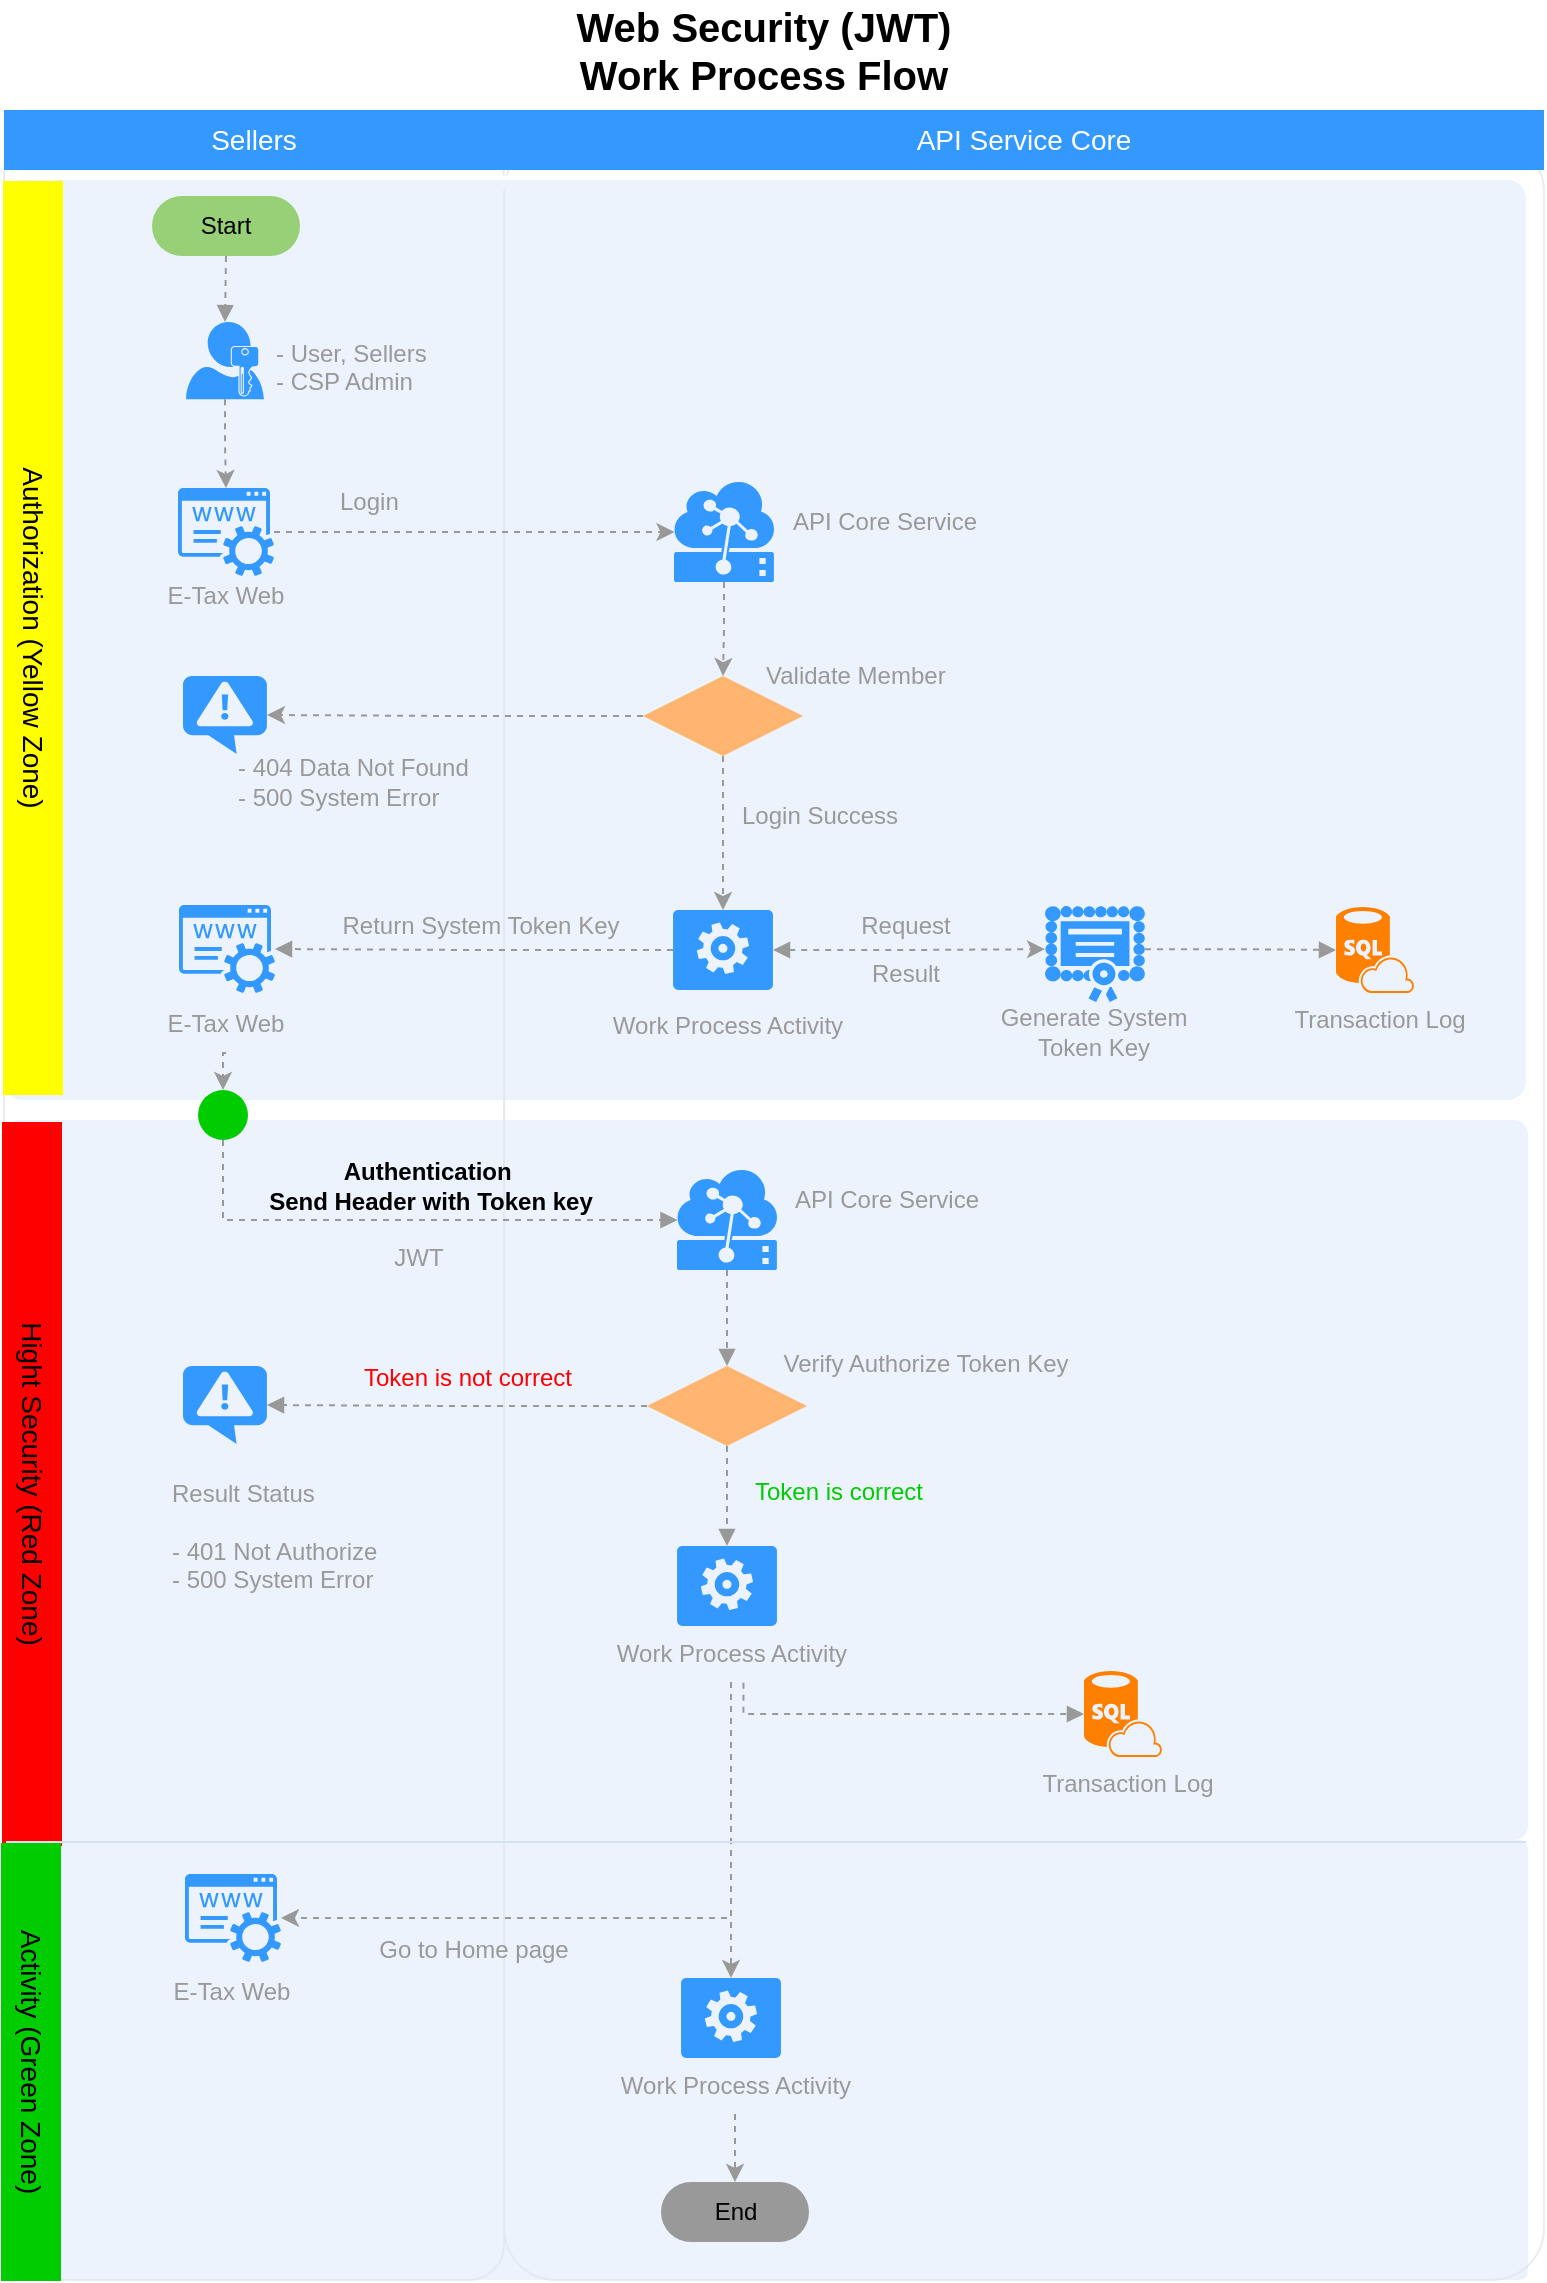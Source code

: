 <mxfile version="10.8.0" type="github"><diagram id="uKhTOOkc4RjVoIDiIBSb" name="Page-1"><mxGraphModel dx="1220" dy="634" grid="1" gridSize="10" guides="1" tooltips="1" connect="1" arrows="1" fold="1" page="1" pageScale="1" pageWidth="827" pageHeight="1169" math="0" shadow="0"><root><mxCell id="0"/><mxCell id="1" parent="0"/><mxCell id="6sQilXlq9aWwROgTPHyi-13" value="" style="rounded=1;whiteSpace=wrap;html=1;strokeColor=#E6E6E6;strokeWidth=1;fillColor=#FFFFFF;fontFamily=Helvetica;fontSize=14;fontColor=#FFB366;opacity=75;verticalAlign=top;fontStyle=1;arcSize=5;" parent="1" vertex="1"><mxGeometry x="290" y="80" width="520" height="1070" as="geometry"/></mxCell><mxCell id="6sQilXlq9aWwROgTPHyi-14" value="" style="rounded=1;whiteSpace=wrap;html=1;strokeColor=#E6E6E6;strokeWidth=1;fillColor=#FFFFFF;fontFamily=Helvetica;fontSize=14;fontColor=#FFB366;opacity=75;verticalAlign=top;fontStyle=1;arcSize=7;" parent="1" vertex="1"><mxGeometry x="40" y="80" width="250" height="1070" as="geometry"/></mxCell><mxCell id="6sQilXlq9aWwROgTPHyi-17" value="" style="shape=mxgraph.arrows.two_way_arrow_horizontal;html=1;verticalLabelPosition=bottom;verticalAlign=top;strokeWidth=2;strokeColor=none;dashed=1;fillColor=#FFFFFF;fontFamily=Verdana;fontSize=12;fontColor=#00BEF2" parent="1" vertex="1"><mxGeometry x="255.5" y="94" width="67" height="15" as="geometry"/></mxCell><mxCell id="6sQilXlq9aWwROgTPHyi-2" value="" style="rounded=1;whiteSpace=wrap;html=1;strokeColor=none;strokeWidth=1;fillColor=#dae8fc;fontSize=12;align=center;arcSize=2;opacity=50;" parent="1" vertex="1"><mxGeometry x="41" y="930" width="761" height="220" as="geometry"/></mxCell><mxCell id="c5TUyID_wUQy5QC_Ev8x-5" value="" style="rounded=1;whiteSpace=wrap;html=1;strokeColor=none;strokeWidth=1;fillColor=#dae8fc;fontSize=12;align=center;arcSize=2;opacity=50;" parent="1" vertex="1"><mxGeometry x="41" y="570" width="761" height="360" as="geometry"/></mxCell><mxCell id="DHfANPkJmQPyuI54mYjM-5" value="" style="rounded=1;whiteSpace=wrap;html=1;strokeColor=none;strokeWidth=1;fillColor=#dae8fc;fontSize=12;align=center;arcSize=2;opacity=50;" parent="1" vertex="1"><mxGeometry x="40" y="100" width="761" height="460" as="geometry"/></mxCell><mxCell id="DHfANPkJmQPyuI54mYjM-11" value="Web Security (JWT)&lt;br&gt;Work Process Flow" style="text;html=1;strokeColor=none;fillColor=none;align=center;verticalAlign=middle;whiteSpace=wrap;rounded=0;fontStyle=1;fontSize=20;" parent="1" vertex="1"><mxGeometry x="290" y="10" width="260" height="50" as="geometry"/></mxCell><mxCell id="DHfANPkJmQPyuI54mYjM-95" style="edgeStyle=orthogonalEdgeStyle;rounded=0;orthogonalLoop=1;jettySize=auto;html=1;exitX=0.5;exitY=1;exitDx=0;exitDy=0;exitPerimeter=0;entryX=0.5;entryY=0;entryDx=0;entryDy=0;dashed=1;startArrow=none;startFill=0;endArrow=block;endFill=1;strokeColor=#999999;" parent="1" source="DHfANPkJmQPyuI54mYjM-16" target="DHfANPkJmQPyuI54mYjM-94" edge="1"><mxGeometry relative="1" as="geometry"/></mxCell><mxCell id="DHfANPkJmQPyuI54mYjM-16" value="" style="shadow=0;dashed=0;html=1;strokeColor=none;labelPosition=center;verticalLabelPosition=bottom;verticalAlign=top;align=center;shape=mxgraph.mscae.cloud.iot_edge;fillColor=#3399FF;pointerEvents=1;fontSize=12;fontColor=#999999;" parent="1" vertex="1"><mxGeometry x="376.5" y="595" width="50" height="50" as="geometry"/></mxCell><mxCell id="DHfANPkJmQPyuI54mYjM-21" value="" style="verticalLabelPosition=bottom;html=1;verticalAlign=top;align=center;strokeColor=none;fillColor=#3399FF;shape=mxgraph.azure.notification_topic;fontSize=12;fontColor=#999999;" parent="1" vertex="1"><mxGeometry x="129.5" y="693" width="42" height="39" as="geometry"/></mxCell><mxCell id="DHfANPkJmQPyuI54mYjM-36" value="Result Status&lt;br&gt;&lt;br&gt;- 401 Not Authorize&lt;br&gt;- 500 System Error&lt;br&gt;" style="text;html=1;strokeColor=none;fillColor=none;align=left;verticalAlign=middle;whiteSpace=wrap;rounded=0;fontSize=12;fontColor=#999999;" parent="1" vertex="1"><mxGeometry x="122" y="739" width="143" height="77" as="geometry"/></mxCell><mxCell id="DHfANPkJmQPyuI54mYjM-38" style="edgeStyle=orthogonalEdgeStyle;rounded=0;orthogonalLoop=1;jettySize=auto;html=1;fontSize=14;strokeColor=#999999;dashed=1;entryX=0.005;entryY=0.5;entryDx=0;entryDy=0;entryPerimeter=0;" parent="1" source="DHfANPkJmQPyuI54mYjM-41" target="DHfANPkJmQPyuI54mYjM-50" edge="1"><mxGeometry relative="1" as="geometry"><mxPoint x="521" y="303" as="targetPoint"/><mxPoint x="187" y="303" as="sourcePoint"/></mxGeometry></mxCell><mxCell id="DHfANPkJmQPyuI54mYjM-39" value="Login" style="text;html=1;strokeColor=none;fillColor=none;align=left;verticalAlign=middle;whiteSpace=wrap;rounded=0;fontSize=12;fontColor=#999999;" parent="1" vertex="1"><mxGeometry x="205.5" y="251" width="59" height="20" as="geometry"/></mxCell><mxCell id="DHfANPkJmQPyuI54mYjM-43" style="edgeStyle=orthogonalEdgeStyle;rounded=0;orthogonalLoop=1;jettySize=auto;html=1;exitX=0.5;exitY=1;exitDx=0;exitDy=0;dashed=1;strokeColor=#999999;exitPerimeter=0;" parent="1" source="DHfANPkJmQPyuI54mYjM-59" target="DHfANPkJmQPyuI54mYjM-41" edge="1"><mxGeometry relative="1" as="geometry"><mxPoint x="151" y="259" as="sourcePoint"/><mxPoint x="151" y="315" as="targetPoint"/></mxGeometry></mxCell><mxCell id="DHfANPkJmQPyuI54mYjM-44" value="" style="group" parent="1" vertex="1" connectable="0"><mxGeometry x="675" y="453.5" width="108" height="79" as="geometry"/></mxCell><mxCell id="DHfANPkJmQPyuI54mYjM-45" value="" style="group" parent="DHfANPkJmQPyuI54mYjM-44" vertex="1" connectable="0"><mxGeometry width="108" height="79" as="geometry"/></mxCell><mxCell id="DHfANPkJmQPyuI54mYjM-46" value="Transaction Log" style="text;html=1;strokeColor=none;fillColor=none;align=center;verticalAlign=middle;whiteSpace=wrap;rounded=0;fontSize=12;fontColor=#999999;" parent="DHfANPkJmQPyuI54mYjM-45" vertex="1"><mxGeometry x="-1" y="52" width="108" height="29" as="geometry"/></mxCell><mxCell id="DHfANPkJmQPyuI54mYjM-47" value="" style="verticalLabelPosition=bottom;html=1;verticalAlign=top;align=center;strokeColor=none;fillColor=#FF8000;shape=mxgraph.azure.sql_database_sql_azure;fontSize=12;fontColor=#999999;" parent="DHfANPkJmQPyuI54mYjM-45" vertex="1"><mxGeometry x="31" y="10" width="39" height="43" as="geometry"/></mxCell><mxCell id="DHfANPkJmQPyuI54mYjM-70" style="edgeStyle=orthogonalEdgeStyle;rounded=0;orthogonalLoop=1;jettySize=auto;html=1;exitX=0.5;exitY=1;exitDx=0;exitDy=0;exitPerimeter=0;entryX=0.5;entryY=0;entryDx=0;entryDy=0;dashed=1;strokeColor=#999999;" parent="1" source="DHfANPkJmQPyuI54mYjM-50" target="rzRRF9HDVE1KtX3djg6L-4" edge="1"><mxGeometry relative="1" as="geometry"/></mxCell><mxCell id="DHfANPkJmQPyuI54mYjM-50" value="" style="shadow=0;dashed=0;html=1;strokeColor=none;labelPosition=center;verticalLabelPosition=bottom;verticalAlign=top;align=center;shape=mxgraph.mscae.cloud.iot_edge;fillColor=#3399FF;pointerEvents=1;fontSize=12;fontColor=#999999;" parent="1" vertex="1"><mxGeometry x="375" y="251" width="50" height="50" as="geometry"/></mxCell><mxCell id="DHfANPkJmQPyuI54mYjM-51" value="API Core Service" style="text;html=1;strokeColor=none;fillColor=none;align=center;verticalAlign=middle;whiteSpace=wrap;rounded=0;fontSize=12;fontColor=#999999;" parent="1" vertex="1"><mxGeometry x="430" y="256.5" width="101" height="29" as="geometry"/></mxCell><mxCell id="DHfANPkJmQPyuI54mYjM-67" value="" style="group" parent="1" vertex="1" connectable="0"><mxGeometry x="131" y="171" width="162.5" height="50" as="geometry"/></mxCell><mxCell id="DHfANPkJmQPyuI54mYjM-37" value="&lt;font color=&quot;#999999&quot; style=&quot;font-size: 12px&quot;&gt;- User, Sellers&lt;br&gt;- CSP Admin&lt;br&gt;&lt;br&gt;&lt;/font&gt;" style="text;html=1;strokeColor=none;fillColor=none;align=left;verticalAlign=middle;whiteSpace=wrap;rounded=0;fontSize=12;" parent="DHfANPkJmQPyuI54mYjM-67" vertex="1"><mxGeometry x="42.5" y="10" width="120" height="40" as="geometry"/></mxCell><mxCell id="DHfANPkJmQPyuI54mYjM-59" value="" style="pointerEvents=1;shadow=0;dashed=0;html=1;strokeColor=none;labelPosition=center;verticalLabelPosition=bottom;verticalAlign=top;align=center;shape=mxgraph.mscae.enterprise.user_permissions;fillColor=#3399FF;fontSize=14;" parent="DHfANPkJmQPyuI54mYjM-67" vertex="1"><mxGeometry width="39" height="38.678" as="geometry"/></mxCell><mxCell id="DHfANPkJmQPyuI54mYjM-69" value="" style="group" parent="1" vertex="1" connectable="0"><mxGeometry x="321.5" y="465" width="160" height="72" as="geometry"/></mxCell><mxCell id="DHfANPkJmQPyuI54mYjM-19" value="" style="verticalLabelPosition=bottom;html=1;verticalAlign=top;align=center;strokeColor=none;fillColor=#3399FF;shape=mxgraph.azure.worker_role;fontSize=12;fontColor=#999999;" parent="DHfANPkJmQPyuI54mYjM-69" vertex="1"><mxGeometry x="53" width="50" height="40" as="geometry"/></mxCell><mxCell id="DHfANPkJmQPyuI54mYjM-20" value="Work Process Activity&lt;br&gt;" style="text;html=1;strokeColor=none;fillColor=none;align=center;verticalAlign=middle;whiteSpace=wrap;rounded=0;fontSize=12;fontColor=#999999;" parent="DHfANPkJmQPyuI54mYjM-69" vertex="1"><mxGeometry y="43" width="160" height="29" as="geometry"/></mxCell><mxCell id="DHfANPkJmQPyuI54mYjM-72" value="" style="group" parent="1" vertex="1" connectable="0"><mxGeometry x="527.5" y="456.5" width="114" height="81" as="geometry"/></mxCell><mxCell id="DHfANPkJmQPyuI54mYjM-13" value="" style="group" parent="DHfANPkJmQPyuI54mYjM-72" vertex="1" connectable="0"><mxGeometry width="114" height="81" as="geometry"/></mxCell><mxCell id="DHfANPkJmQPyuI54mYjM-14" value="Generate System Token Key&lt;br&gt;" style="text;html=1;strokeColor=none;fillColor=none;align=center;verticalAlign=middle;whiteSpace=wrap;rounded=0;fontSize=12;fontColor=#999999;" parent="DHfANPkJmQPyuI54mYjM-13" vertex="1"><mxGeometry y="54" width="114" height="30" as="geometry"/></mxCell><mxCell id="DHfANPkJmQPyuI54mYjM-62" value="" style="pointerEvents=1;shadow=0;dashed=0;html=1;strokeColor=none;labelPosition=center;verticalLabelPosition=bottom;verticalAlign=top;align=center;shape=mxgraph.mscae.intune.inventory_license;fillColor=#3399FF;fontSize=14;" parent="DHfANPkJmQPyuI54mYjM-72" vertex="1"><mxGeometry x="33" y="6.5" width="50" height="48" as="geometry"/></mxCell><mxCell id="DHfANPkJmQPyuI54mYjM-75" style="edgeStyle=orthogonalEdgeStyle;rounded=0;orthogonalLoop=1;jettySize=auto;html=1;exitX=1;exitY=0.5;exitDx=0;exitDy=0;exitPerimeter=0;entryX=0;entryY=0.45;entryDx=0;entryDy=0;entryPerimeter=0;dashed=1;strokeColor=#999999;startArrow=block;startFill=1;" parent="1" source="DHfANPkJmQPyuI54mYjM-19" target="DHfANPkJmQPyuI54mYjM-62" edge="1"><mxGeometry relative="1" as="geometry"/></mxCell><mxCell id="DHfANPkJmQPyuI54mYjM-76" value="Request" style="text;html=1;strokeColor=none;fillColor=none;align=center;verticalAlign=middle;whiteSpace=wrap;rounded=0;fontSize=12;fontColor=#999999;" parent="1" vertex="1"><mxGeometry x="461" y="463" width="60" height="20" as="geometry"/></mxCell><mxCell id="DHfANPkJmQPyuI54mYjM-77" value="Result" style="text;html=1;strokeColor=none;fillColor=none;align=center;verticalAlign=middle;whiteSpace=wrap;rounded=0;fontSize=12;fontColor=#999999;" parent="1" vertex="1"><mxGeometry x="461" y="487" width="60" height="20" as="geometry"/></mxCell><mxCell id="DHfANPkJmQPyuI54mYjM-78" style="edgeStyle=orthogonalEdgeStyle;rounded=0;orthogonalLoop=1;jettySize=auto;html=1;exitX=0;exitY=0.5;exitDx=0;exitDy=0;exitPerimeter=0;dashed=1;startArrow=none;startFill=0;strokeColor=#999999;endArrow=block;endFill=1;" parent="1" source="DHfANPkJmQPyuI54mYjM-19" target="DHfANPkJmQPyuI54mYjM-80" edge="1"><mxGeometry relative="1" as="geometry"><mxPoint x="171" y="485" as="targetPoint"/></mxGeometry></mxCell><mxCell id="DHfANPkJmQPyuI54mYjM-79" value="" style="group" parent="1" vertex="1" connectable="0"><mxGeometry x="96" y="462.5" width="110" height="74" as="geometry"/></mxCell><mxCell id="DHfANPkJmQPyuI54mYjM-80" value="" style="pointerEvents=1;shadow=0;dashed=0;html=1;strokeColor=none;fillColor=#3399FF;labelPosition=center;verticalLabelPosition=bottom;verticalAlign=top;outlineConnect=0;align=center;shape=mxgraph.office.services.registrar_service;" parent="DHfANPkJmQPyuI54mYjM-79" vertex="1"><mxGeometry x="31.5" width="48" height="44" as="geometry"/></mxCell><mxCell id="DHfANPkJmQPyuI54mYjM-81" value="E-Tax Web" style="text;html=1;strokeColor=none;fillColor=none;align=center;verticalAlign=middle;whiteSpace=wrap;rounded=0;fontSize=12;fontColor=#999999;" parent="DHfANPkJmQPyuI54mYjM-79" vertex="1"><mxGeometry y="44" width="110" height="30" as="geometry"/></mxCell><mxCell id="DHfANPkJmQPyuI54mYjM-82" value="Return System Token Key&lt;br&gt;" style="text;html=1;strokeColor=none;fillColor=none;align=center;verticalAlign=middle;whiteSpace=wrap;rounded=0;fontSize=12;fontColor=#999999;" parent="1" vertex="1"><mxGeometry x="188" y="460.5" width="181" height="24" as="geometry"/></mxCell><mxCell id="DHfANPkJmQPyuI54mYjM-86" style="edgeStyle=orthogonalEdgeStyle;rounded=0;orthogonalLoop=1;jettySize=auto;html=1;exitX=0.5;exitY=1;exitDx=0;exitDy=0;entryX=0.005;entryY=0.5;entryDx=0;entryDy=0;dashed=1;startArrow=none;startFill=0;endArrow=block;endFill=1;strokeColor=#999999;entryPerimeter=0;" parent="1" source="QOrvS7tsFobhHx8EHtBC-1" target="DHfANPkJmQPyuI54mYjM-16" edge="1"><mxGeometry relative="1" as="geometry"><mxPoint x="368" y="622" as="targetPoint"/></mxGeometry></mxCell><mxCell id="DHfANPkJmQPyuI54mYjM-88" style="edgeStyle=orthogonalEdgeStyle;rounded=0;orthogonalLoop=1;jettySize=auto;html=1;exitX=1;exitY=0.45;exitDx=0;exitDy=0;exitPerimeter=0;entryX=0;entryY=0.5;entryDx=0;entryDy=0;entryPerimeter=0;dashed=1;startArrow=none;startFill=0;endArrow=block;endFill=1;strokeColor=#999999;" parent="1" source="DHfANPkJmQPyuI54mYjM-62" target="DHfANPkJmQPyuI54mYjM-47" edge="1"><mxGeometry relative="1" as="geometry"/></mxCell><mxCell id="DHfANPkJmQPyuI54mYjM-89" value="" style="group" parent="1" vertex="1" connectable="0"><mxGeometry x="540" y="899.5" width="108" height="79" as="geometry"/></mxCell><mxCell id="DHfANPkJmQPyuI54mYjM-90" value="" style="group" parent="DHfANPkJmQPyuI54mYjM-89" vertex="1" connectable="0"><mxGeometry width="108" height="79" as="geometry"/></mxCell><mxCell id="DHfANPkJmQPyuI54mYjM-91" value="Transaction Log" style="text;html=1;strokeColor=none;fillColor=none;align=center;verticalAlign=middle;whiteSpace=wrap;rounded=0;fontSize=12;fontColor=#999999;" parent="DHfANPkJmQPyuI54mYjM-90" vertex="1"><mxGeometry x="8" y="-12" width="108" height="29" as="geometry"/></mxCell><mxCell id="DHfANPkJmQPyuI54mYjM-92" value="" style="verticalLabelPosition=bottom;html=1;verticalAlign=top;align=center;strokeColor=none;fillColor=#FF8000;shape=mxgraph.azure.sql_database_sql_azure;fontSize=12;fontColor=#999999;" parent="DHfANPkJmQPyuI54mYjM-90" vertex="1"><mxGeometry x="40" y="-54" width="39" height="43" as="geometry"/></mxCell><mxCell id="DHfANPkJmQPyuI54mYjM-98" style="edgeStyle=orthogonalEdgeStyle;rounded=0;orthogonalLoop=1;jettySize=auto;html=1;exitX=0.5;exitY=1;exitDx=0;exitDy=0;dashed=1;startArrow=none;startFill=0;endArrow=block;endFill=1;strokeColor=#999999;" parent="1" source="DHfANPkJmQPyuI54mYjM-94" target="DHfANPkJmQPyuI54mYjM-104" edge="1"><mxGeometry relative="1" as="geometry"/></mxCell><mxCell id="DHfANPkJmQPyuI54mYjM-102" style="edgeStyle=orthogonalEdgeStyle;rounded=0;orthogonalLoop=1;jettySize=auto;html=1;exitX=0;exitY=0.5;exitDx=0;exitDy=0;entryX=1;entryY=0.5;entryDx=0;entryDy=0;entryPerimeter=0;dashed=1;startArrow=none;startFill=0;endArrow=block;endFill=1;strokeColor=#999999;" parent="1" source="DHfANPkJmQPyuI54mYjM-94" target="DHfANPkJmQPyuI54mYjM-21" edge="1"><mxGeometry relative="1" as="geometry"/></mxCell><mxCell id="DHfANPkJmQPyuI54mYjM-94" value="" style="rhombus;whiteSpace=wrap;html=1;strokeColor=none;strokeWidth=1;fillColor=#FFB570;fontSize=12;fontColor=#999999;align=left;" parent="1" vertex="1"><mxGeometry x="361.5" y="693" width="80" height="40" as="geometry"/></mxCell><mxCell id="DHfANPkJmQPyuI54mYjM-96" value="Authentication&amp;nbsp;&lt;br&gt;Send Header with Token key&lt;br&gt;" style="text;html=1;strokeColor=none;fillColor=none;align=center;verticalAlign=middle;whiteSpace=wrap;rounded=0;fontSize=12;fontColor=#000000;fontStyle=1" parent="1" vertex="1"><mxGeometry x="157" y="586" width="193" height="34" as="geometry"/></mxCell><mxCell id="DHfANPkJmQPyuI54mYjM-97" value="API Core Service" style="text;html=1;strokeColor=none;fillColor=none;align=center;verticalAlign=middle;whiteSpace=wrap;rounded=0;fontSize=12;fontColor=#999999;" parent="1" vertex="1"><mxGeometry x="431" y="595.5" width="101" height="29" as="geometry"/></mxCell><mxCell id="DHfANPkJmQPyuI54mYjM-99" value="Token is correct" style="text;html=1;strokeColor=none;fillColor=none;align=center;verticalAlign=middle;whiteSpace=wrap;rounded=0;fontSize=12;fontColor=#00CC00;" parent="1" vertex="1"><mxGeometry x="407" y="741.5" width="101" height="29" as="geometry"/></mxCell><mxCell id="DHfANPkJmQPyuI54mYjM-100" value="Verify Authorize Token Key" style="text;html=1;strokeColor=none;fillColor=none;align=center;verticalAlign=middle;whiteSpace=wrap;rounded=0;fontSize=12;fontColor=#999999;" parent="1" vertex="1"><mxGeometry x="421" y="677" width="160" height="29" as="geometry"/></mxCell><mxCell id="DHfANPkJmQPyuI54mYjM-101" value="Token is not correct" style="text;html=1;strokeColor=none;fillColor=none;align=center;verticalAlign=middle;whiteSpace=wrap;rounded=0;fontSize=12;fontColor=#FF0000;" parent="1" vertex="1"><mxGeometry x="210" y="684" width="124" height="29" as="geometry"/></mxCell><mxCell id="DHfANPkJmQPyuI54mYjM-103" value="" style="group" parent="1" vertex="1" connectable="0"><mxGeometry x="323.5" y="815" width="160" height="72" as="geometry"/></mxCell><mxCell id="DHfANPkJmQPyuI54mYjM-104" value="" style="verticalLabelPosition=bottom;html=1;verticalAlign=top;align=center;strokeColor=none;fillColor=#3399FF;shape=mxgraph.azure.worker_role;fontSize=12;fontColor=#999999;" parent="DHfANPkJmQPyuI54mYjM-103" vertex="1"><mxGeometry x="53" y="-32" width="50" height="40" as="geometry"/></mxCell><mxCell id="DHfANPkJmQPyuI54mYjM-105" value="Work Process Activity&lt;br&gt;" style="text;html=1;strokeColor=none;fillColor=none;align=center;verticalAlign=middle;whiteSpace=wrap;rounded=0;fontSize=12;fontColor=#999999;" parent="DHfANPkJmQPyuI54mYjM-103" vertex="1"><mxGeometry y="7" width="160" height="29" as="geometry"/></mxCell><mxCell id="DHfANPkJmQPyuI54mYjM-106" style="edgeStyle=orthogonalEdgeStyle;rounded=0;orthogonalLoop=1;jettySize=auto;html=1;exitX=0.539;exitY=1.013;exitDx=0;exitDy=0;entryX=0;entryY=0.5;entryDx=0;entryDy=0;entryPerimeter=0;dashed=1;startArrow=none;startFill=0;endArrow=block;endFill=1;strokeColor=#999999;exitPerimeter=0;" parent="1" source="DHfANPkJmQPyuI54mYjM-105" target="DHfANPkJmQPyuI54mYjM-92" edge="1"><mxGeometry relative="1" as="geometry"><Array as="points"><mxPoint x="410" y="867"/></Array></mxGeometry></mxCell><mxCell id="DHfANPkJmQPyuI54mYjM-109" value="" style="group" parent="1" vertex="1" connectable="0"><mxGeometry x="99" y="947" width="110" height="74" as="geometry"/></mxCell><mxCell id="DHfANPkJmQPyuI54mYjM-110" value="" style="pointerEvents=1;shadow=0;dashed=0;html=1;strokeColor=none;fillColor=#3399FF;labelPosition=center;verticalLabelPosition=bottom;verticalAlign=top;outlineConnect=0;align=center;shape=mxgraph.office.services.registrar_service;" parent="DHfANPkJmQPyuI54mYjM-109" vertex="1"><mxGeometry x="31.5" width="48" height="44" as="geometry"/></mxCell><mxCell id="DHfANPkJmQPyuI54mYjM-111" value="E-Tax Web" style="text;html=1;strokeColor=none;fillColor=none;align=center;verticalAlign=middle;whiteSpace=wrap;rounded=0;fontSize=12;fontColor=#999999;" parent="DHfANPkJmQPyuI54mYjM-109" vertex="1"><mxGeometry y="44" width="110" height="30" as="geometry"/></mxCell><mxCell id="DHfANPkJmQPyuI54mYjM-113" value="Go to Home page" style="text;html=1;strokeColor=none;fillColor=none;align=center;verticalAlign=middle;whiteSpace=wrap;rounded=0;fontSize=12;fontColor=#999999;" parent="1" vertex="1"><mxGeometry x="212.5" y="970" width="124" height="29" as="geometry"/></mxCell><mxCell id="DHfANPkJmQPyuI54mYjM-114" value="End" style="rounded=1;whiteSpace=wrap;html=1;fontColor=#000000;align=center;arcSize=50;labelBackgroundColor=none;fillColor=#999999;strokeColor=none;" parent="1" vertex="1"><mxGeometry x="368.5" y="1101" width="74" height="30" as="geometry"/></mxCell><mxCell id="DHfANPkJmQPyuI54mYjM-117" style="edgeStyle=orthogonalEdgeStyle;rounded=0;orthogonalLoop=1;jettySize=auto;html=1;exitX=0.5;exitY=1;exitDx=0;exitDy=0;entryX=0.5;entryY=0;entryDx=0;entryDy=0;entryPerimeter=0;dashed=1;startArrow=none;startFill=0;endArrow=block;endFill=1;strokeColor=#999999;fontColor=#000000;" parent="1" source="DHfANPkJmQPyuI54mYjM-116" target="DHfANPkJmQPyuI54mYjM-59" edge="1"><mxGeometry relative="1" as="geometry"/></mxCell><mxCell id="DHfANPkJmQPyuI54mYjM-116" value="Start" style="rounded=1;whiteSpace=wrap;html=1;fontColor=#000000;align=center;arcSize=50;labelBackgroundColor=none;fillColor=#97D077;strokeColor=none;" parent="1" vertex="1"><mxGeometry x="114" y="108" width="74" height="30" as="geometry"/></mxCell><mxCell id="c5TUyID_wUQy5QC_Ev8x-1" value="Login Success&lt;br&gt;" style="text;html=1;strokeColor=none;fillColor=none;align=left;verticalAlign=middle;whiteSpace=wrap;rounded=0;fontSize=12;fontColor=#999999;" parent="1" vertex="1"><mxGeometry x="407" y="401" width="102" height="34" as="geometry"/></mxCell><mxCell id="c5TUyID_wUQy5QC_Ev8x-3" style="edgeStyle=orthogonalEdgeStyle;rounded=0;orthogonalLoop=1;jettySize=auto;html=1;exitX=0.5;exitY=1;exitDx=0;exitDy=0;strokeColor=#999999;dashed=1;" parent="1" source="DHfANPkJmQPyuI54mYjM-105" target="DHfANPkJmQPyuI54mYjM-110" edge="1"><mxGeometry relative="1" as="geometry"><Array as="points"><mxPoint x="404" y="969"/></Array><mxPoint x="404" y="948" as="sourcePoint"/></mxGeometry></mxCell><mxCell id="rzRRF9HDVE1KtX3djg6L-1" value="Hight Security (Red Zone)" style="whiteSpace=wrap;html=1;dashed=1;strokeColor=none;strokeWidth=2;fillColor=#FF0000;fontFamily=Helvetica;fontSize=14;fontColor=#000000;fontStyle=0;rotation=90;" parent="1" vertex="1"><mxGeometry x="-127" y="737" width="362" height="30" as="geometry"/></mxCell><mxCell id="rzRRF9HDVE1KtX3djg6L-3" value="" style="group" parent="1" vertex="1" connectable="0"><mxGeometry x="95.5" y="254" width="110" height="69" as="geometry"/></mxCell><mxCell id="DHfANPkJmQPyuI54mYjM-41" value="" style="pointerEvents=1;shadow=0;dashed=0;html=1;strokeColor=none;fillColor=#3399FF;labelPosition=center;verticalLabelPosition=bottom;verticalAlign=top;outlineConnect=0;align=center;shape=mxgraph.office.services.registrar_service;" parent="rzRRF9HDVE1KtX3djg6L-3" vertex="1"><mxGeometry x="31.5" width="48" height="44" as="geometry"/></mxCell><mxCell id="DHfANPkJmQPyuI54mYjM-42" value="E-Tax Web" style="text;html=1;strokeColor=none;fillColor=none;align=center;verticalAlign=middle;whiteSpace=wrap;rounded=0;fontSize=12;fontColor=#999999;" parent="rzRRF9HDVE1KtX3djg6L-3" vertex="1"><mxGeometry y="39" width="110" height="30" as="geometry"/></mxCell><mxCell id="rzRRF9HDVE1KtX3djg6L-7" style="edgeStyle=orthogonalEdgeStyle;rounded=0;orthogonalLoop=1;jettySize=auto;html=1;exitX=0.5;exitY=1;exitDx=0;exitDy=0;entryX=0.5;entryY=0;entryDx=0;entryDy=0;entryPerimeter=0;dashed=1;strokeColor=#999999;fontColor=#00CC00;" parent="1" source="rzRRF9HDVE1KtX3djg6L-4" target="DHfANPkJmQPyuI54mYjM-19" edge="1"><mxGeometry relative="1" as="geometry"/></mxCell><mxCell id="rzRRF9HDVE1KtX3djg6L-8" style="edgeStyle=orthogonalEdgeStyle;rounded=0;orthogonalLoop=1;jettySize=auto;html=1;exitX=0;exitY=0.5;exitDx=0;exitDy=0;entryX=1;entryY=0.5;entryDx=0;entryDy=0;entryPerimeter=0;dashed=1;strokeColor=#999999;fontColor=#00CC00;" parent="1" source="rzRRF9HDVE1KtX3djg6L-4" target="rzRRF9HDVE1KtX3djg6L-5" edge="1"><mxGeometry relative="1" as="geometry"/></mxCell><mxCell id="rzRRF9HDVE1KtX3djg6L-4" value="" style="rhombus;whiteSpace=wrap;html=1;strokeColor=none;strokeWidth=1;fillColor=#FFB570;fontSize=12;fontColor=#999999;align=left;" parent="1" vertex="1"><mxGeometry x="359.5" y="348" width="80" height="40" as="geometry"/></mxCell><mxCell id="rzRRF9HDVE1KtX3djg6L-5" value="" style="verticalLabelPosition=bottom;html=1;verticalAlign=top;align=center;strokeColor=none;fillColor=#3399FF;shape=mxgraph.azure.notification_topic;fontSize=12;fontColor=#999999;" parent="1" vertex="1"><mxGeometry x="129.5" y="348" width="42" height="39" as="geometry"/></mxCell><mxCell id="rzRRF9HDVE1KtX3djg6L-6" value="- 404 Data Not Found&lt;br&gt;- 500 System Error&lt;br&gt;" style="text;html=1;strokeColor=none;fillColor=none;align=left;verticalAlign=middle;whiteSpace=wrap;rounded=0;fontSize=12;fontColor=#999999;" parent="1" vertex="1"><mxGeometry x="155" y="383" width="143" height="35" as="geometry"/></mxCell><mxCell id="rzRRF9HDVE1KtX3djg6L-9" value="Validate Member&lt;br&gt;" style="text;html=1;strokeColor=none;fillColor=none;align=left;verticalAlign=middle;whiteSpace=wrap;rounded=0;fontSize=12;fontColor=#999999;" parent="1" vertex="1"><mxGeometry x="419" y="331" width="102" height="34" as="geometry"/></mxCell><mxCell id="QOrvS7tsFobhHx8EHtBC-1" value="" style="ellipse;whiteSpace=wrap;html=1;aspect=fixed;fillColor=#00CC00;fontColor=#000000;align=center;strokeColor=none;" parent="1" vertex="1"><mxGeometry x="137" y="555" width="25" height="25" as="geometry"/></mxCell><mxCell id="QOrvS7tsFobhHx8EHtBC-3" style="edgeStyle=orthogonalEdgeStyle;rounded=0;orthogonalLoop=1;jettySize=auto;html=1;exitX=0.5;exitY=1;exitDx=0;exitDy=0;entryX=0.5;entryY=0;entryDx=0;entryDy=0;dashed=1;strokeColor=#999999;fontColor=#000000;" parent="1" source="DHfANPkJmQPyuI54mYjM-81" target="QOrvS7tsFobhHx8EHtBC-1" edge="1"><mxGeometry relative="1" as="geometry"/></mxCell><mxCell id="6sQilXlq9aWwROgTPHyi-1" value="Activity (Green Zone)" style="whiteSpace=wrap;html=1;dashed=1;strokeColor=none;strokeWidth=2;fillColor=#00CC00;fontFamily=Helvetica;fontSize=14;fontColor=#000000;fontStyle=0;rotation=90;" parent="1" vertex="1"><mxGeometry x="-56" y="1026" width="219" height="30" as="geometry"/></mxCell><mxCell id="6sQilXlq9aWwROgTPHyi-6" value="" style="group" parent="1" vertex="1" connectable="0"><mxGeometry x="325.5" y="999" width="160" height="68" as="geometry"/></mxCell><mxCell id="6sQilXlq9aWwROgTPHyi-4" value="" style="verticalLabelPosition=bottom;html=1;verticalAlign=top;align=center;strokeColor=none;fillColor=#3399FF;shape=mxgraph.azure.worker_role;fontSize=12;fontColor=#999999;" parent="6sQilXlq9aWwROgTPHyi-6" vertex="1"><mxGeometry x="53" width="50" height="40" as="geometry"/></mxCell><mxCell id="6sQilXlq9aWwROgTPHyi-5" value="Work Process Activity&lt;br&gt;" style="text;html=1;strokeColor=none;fillColor=none;align=center;verticalAlign=middle;whiteSpace=wrap;rounded=0;fontSize=12;fontColor=#999999;" parent="6sQilXlq9aWwROgTPHyi-6" vertex="1"><mxGeometry y="39" width="160" height="29" as="geometry"/></mxCell><mxCell id="6sQilXlq9aWwROgTPHyi-7" style="edgeStyle=orthogonalEdgeStyle;rounded=0;orthogonalLoop=1;jettySize=auto;html=1;exitX=0.5;exitY=1;exitDx=0;exitDy=0;entryX=0.5;entryY=0;entryDx=0;entryDy=0;strokeColor=#999999;dashed=1;" parent="1" source="6sQilXlq9aWwROgTPHyi-5" target="DHfANPkJmQPyuI54mYjM-114" edge="1"><mxGeometry relative="1" as="geometry"/></mxCell><mxCell id="6sQilXlq9aWwROgTPHyi-11" style="edgeStyle=orthogonalEdgeStyle;rounded=0;orthogonalLoop=1;jettySize=auto;html=1;exitX=0.5;exitY=1;exitDx=0;exitDy=0;entryX=0.5;entryY=0;entryDx=0;entryDy=0;dashed=1;strokeColor=#999999;entryPerimeter=0;" parent="1" source="DHfANPkJmQPyuI54mYjM-105" target="6sQilXlq9aWwROgTPHyi-4" edge="1"><mxGeometry relative="1" as="geometry"><mxPoint x="404" y="851" as="sourcePoint"/><mxPoint x="404" y="923" as="targetPoint"/></mxGeometry></mxCell><mxCell id="6sQilXlq9aWwROgTPHyi-15" value="Sellers" style="whiteSpace=wrap;html=1;dashed=1;strokeColor=none;strokeWidth=2;fillColor=#3399FF;fontFamily=Helvetica;fontSize=14;fontColor=#FFFFFF;fontStyle=0" parent="1" vertex="1"><mxGeometry x="40" y="65" width="250" height="30" as="geometry"/></mxCell><mxCell id="6sQilXlq9aWwROgTPHyi-16" value="API Service Core" style="whiteSpace=wrap;html=1;dashed=1;strokeColor=none;strokeWidth=2;fillColor=#3399FF;fontFamily=Helvetica;fontSize=14;fontColor=#FFFFFF;fontStyle=0" parent="1" vertex="1"><mxGeometry x="290" y="65" width="520" height="30" as="geometry"/></mxCell><mxCell id="rzRRF9HDVE1KtX3djg6L-2" value="Authorization (Yellow Zone)" style="whiteSpace=wrap;html=1;dashed=1;strokeColor=none;strokeWidth=2;fillColor=#FFFF00;fontFamily=Helvetica;fontSize=14;fontColor=#000000;fontStyle=0;rotation=90;" parent="1" vertex="1"><mxGeometry x="-174" y="314" width="457" height="30" as="geometry"/></mxCell><mxCell id="PB5hMkYGDKj1-wUn9eij-1" value="JWT" style="text;html=1;strokeColor=none;fillColor=none;align=center;verticalAlign=middle;whiteSpace=wrap;rounded=0;fontSize=12;fontColor=#999999;" parent="1" vertex="1"><mxGeometry x="197" y="624.5" width="101" height="29" as="geometry"/></mxCell><mxCell id="vRxRr_hiHDU85s1wgTKq-1" value="" style="endArrow=none;html=1;strokeColor=#D4E1F5;fontColor=#000000;" edge="1" parent="1"><mxGeometry width="50" height="50" relative="1" as="geometry"><mxPoint x="41" y="931" as="sourcePoint"/><mxPoint x="801" y="931" as="targetPoint"/></mxGeometry></mxCell></root></mxGraphModel></diagram></mxfile>